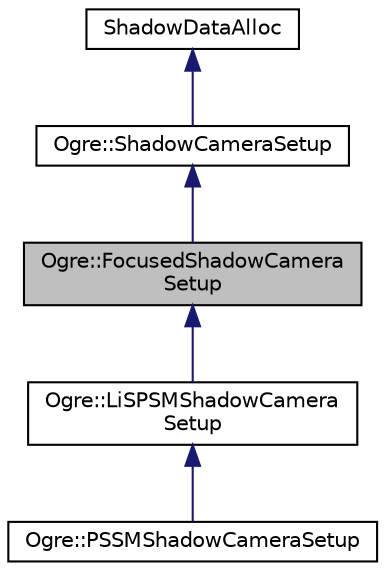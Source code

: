 digraph "Ogre::FocusedShadowCameraSetup"
{
  bgcolor="transparent";
  edge [fontname="Helvetica",fontsize="10",labelfontname="Helvetica",labelfontsize="10"];
  node [fontname="Helvetica",fontsize="10",shape=record];
  Node0 [label="Ogre::FocusedShadowCamera\lSetup",height=0.2,width=0.4,color="black", fillcolor="grey75", style="filled", fontcolor="black"];
  Node1 -> Node0 [dir="back",color="midnightblue",fontsize="10",style="solid",fontname="Helvetica"];
  Node1 [label="Ogre::ShadowCameraSetup",height=0.2,width=0.4,color="black",URL="$class_ogre_1_1_shadow_camera_setup.html",tooltip="This class allows you to plug in new ways to define the camera setup when rendering and projecting sh..."];
  Node2 -> Node1 [dir="back",color="midnightblue",fontsize="10",style="solid",fontname="Helvetica"];
  Node2 [label="ShadowDataAlloc",height=0.2,width=0.4,color="black",URL="$class_ogre_1_1_allocated_object.html"];
  Node0 -> Node3 [dir="back",color="midnightblue",fontsize="10",style="solid",fontname="Helvetica"];
  Node3 [label="Ogre::LiSPSMShadowCamera\lSetup",height=0.2,width=0.4,color="black",URL="$class_ogre_1_1_li_s_p_s_m_shadow_camera_setup.html",tooltip="Implements the Light Space Perspective Shadow Mapping Algorithm. "];
  Node3 -> Node4 [dir="back",color="midnightblue",fontsize="10",style="solid",fontname="Helvetica"];
  Node4 [label="Ogre::PSSMShadowCameraSetup",height=0.2,width=0.4,color="black",URL="$class_ogre_1_1_p_s_s_m_shadow_camera_setup.html",tooltip="Parallel Split Shadow Map (PSSM) shadow camera setup. "];
}

